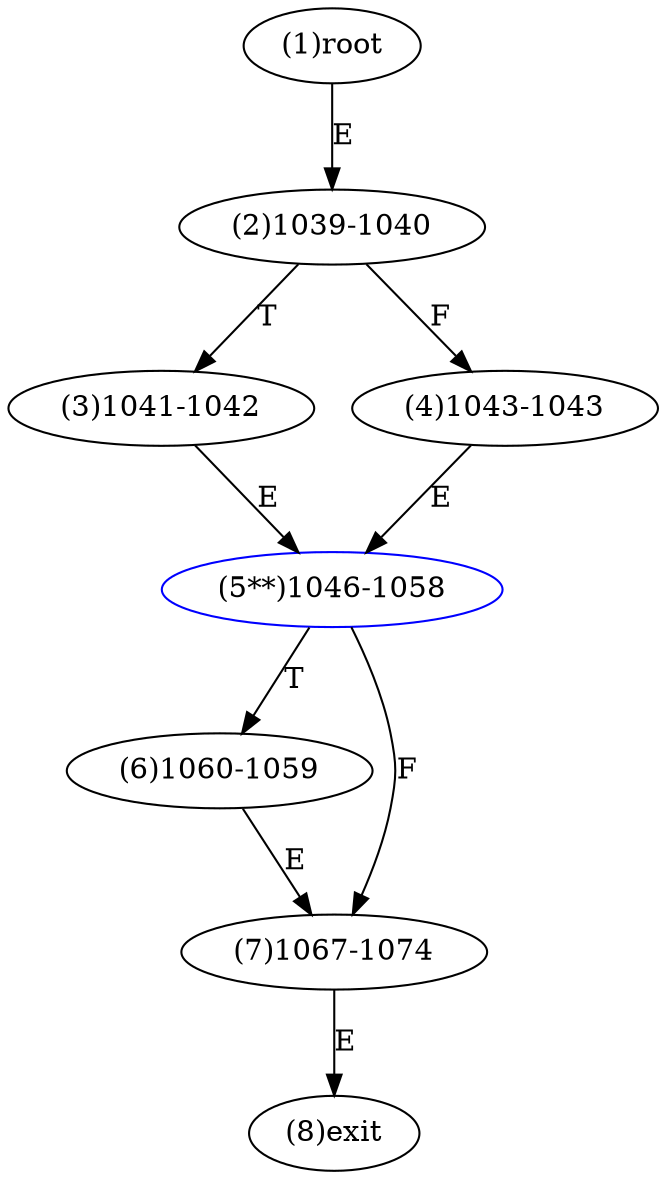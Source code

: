digraph "" { 
1[ label="(1)root"];
2[ label="(2)1039-1040"];
3[ label="(3)1041-1042"];
4[ label="(4)1043-1043"];
5[ label="(5**)1046-1058",color=blue];
6[ label="(6)1060-1059"];
7[ label="(7)1067-1074"];
8[ label="(8)exit"];
1->2[ label="E"];
2->4[ label="F"];
2->3[ label="T"];
3->5[ label="E"];
4->5[ label="E"];
5->7[ label="F"];
5->6[ label="T"];
6->7[ label="E"];
7->8[ label="E"];
}
